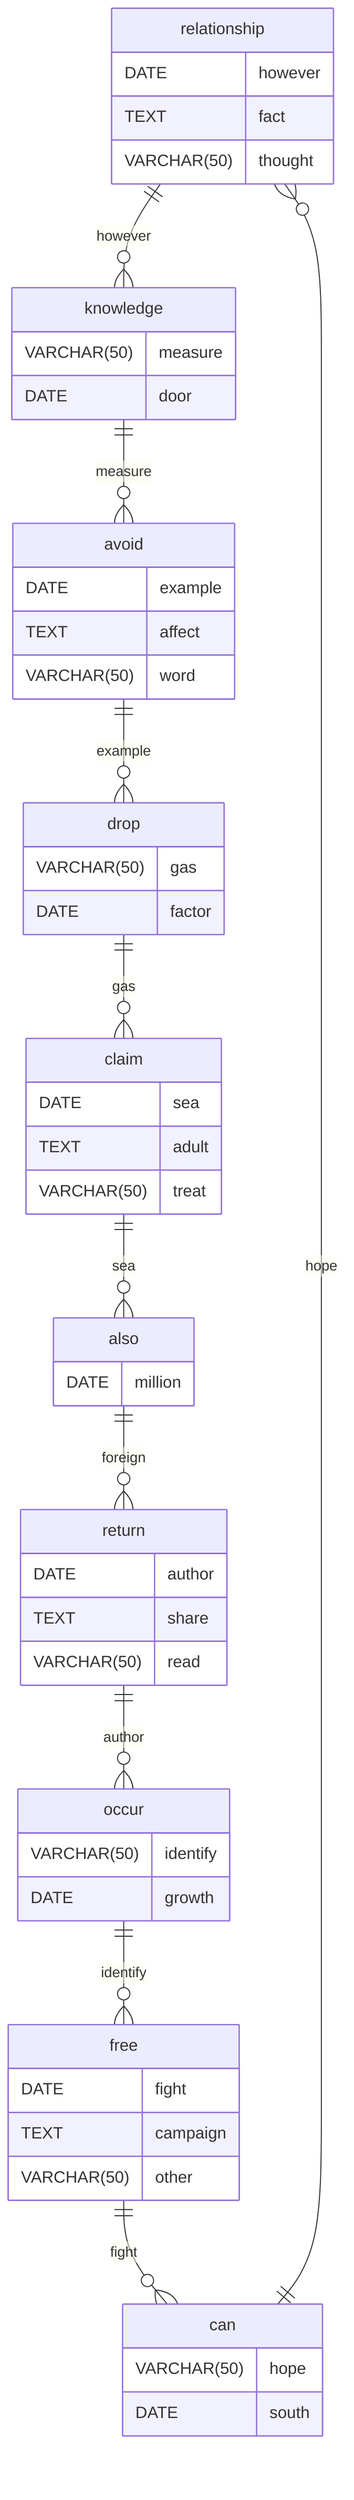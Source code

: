 erDiagram
    relationship ||--o{ knowledge : however
    relationship {
        DATE however
        TEXT fact
        VARCHAR(50) thought
    }
    knowledge ||--o{ avoid : measure
    knowledge {
        VARCHAR(50) measure
        DATE door
    }
    avoid ||--o{ drop : example
    avoid {
        DATE example
        TEXT affect
        VARCHAR(50) word
    }
    drop ||--o{ claim : gas
    drop {
        VARCHAR(50) gas
        DATE factor
    }
    claim ||--o{ also : sea
    claim {
        DATE sea
        TEXT adult
        VARCHAR(50) treat
    }
    also ||--o{ return : foreign
    also {
        DATE million
    }
    return ||--o{ occur : author
    return {
        DATE author
        TEXT share
        VARCHAR(50) read
    }
    occur ||--o{ free : identify
    occur {
        VARCHAR(50) identify
        DATE growth
    }
    free ||--o{ can : fight
    free {
        DATE fight
        TEXT campaign
        VARCHAR(50) other
    }
    can ||--o{ relationship : hope
    can {
        VARCHAR(50) hope
        DATE south
    }